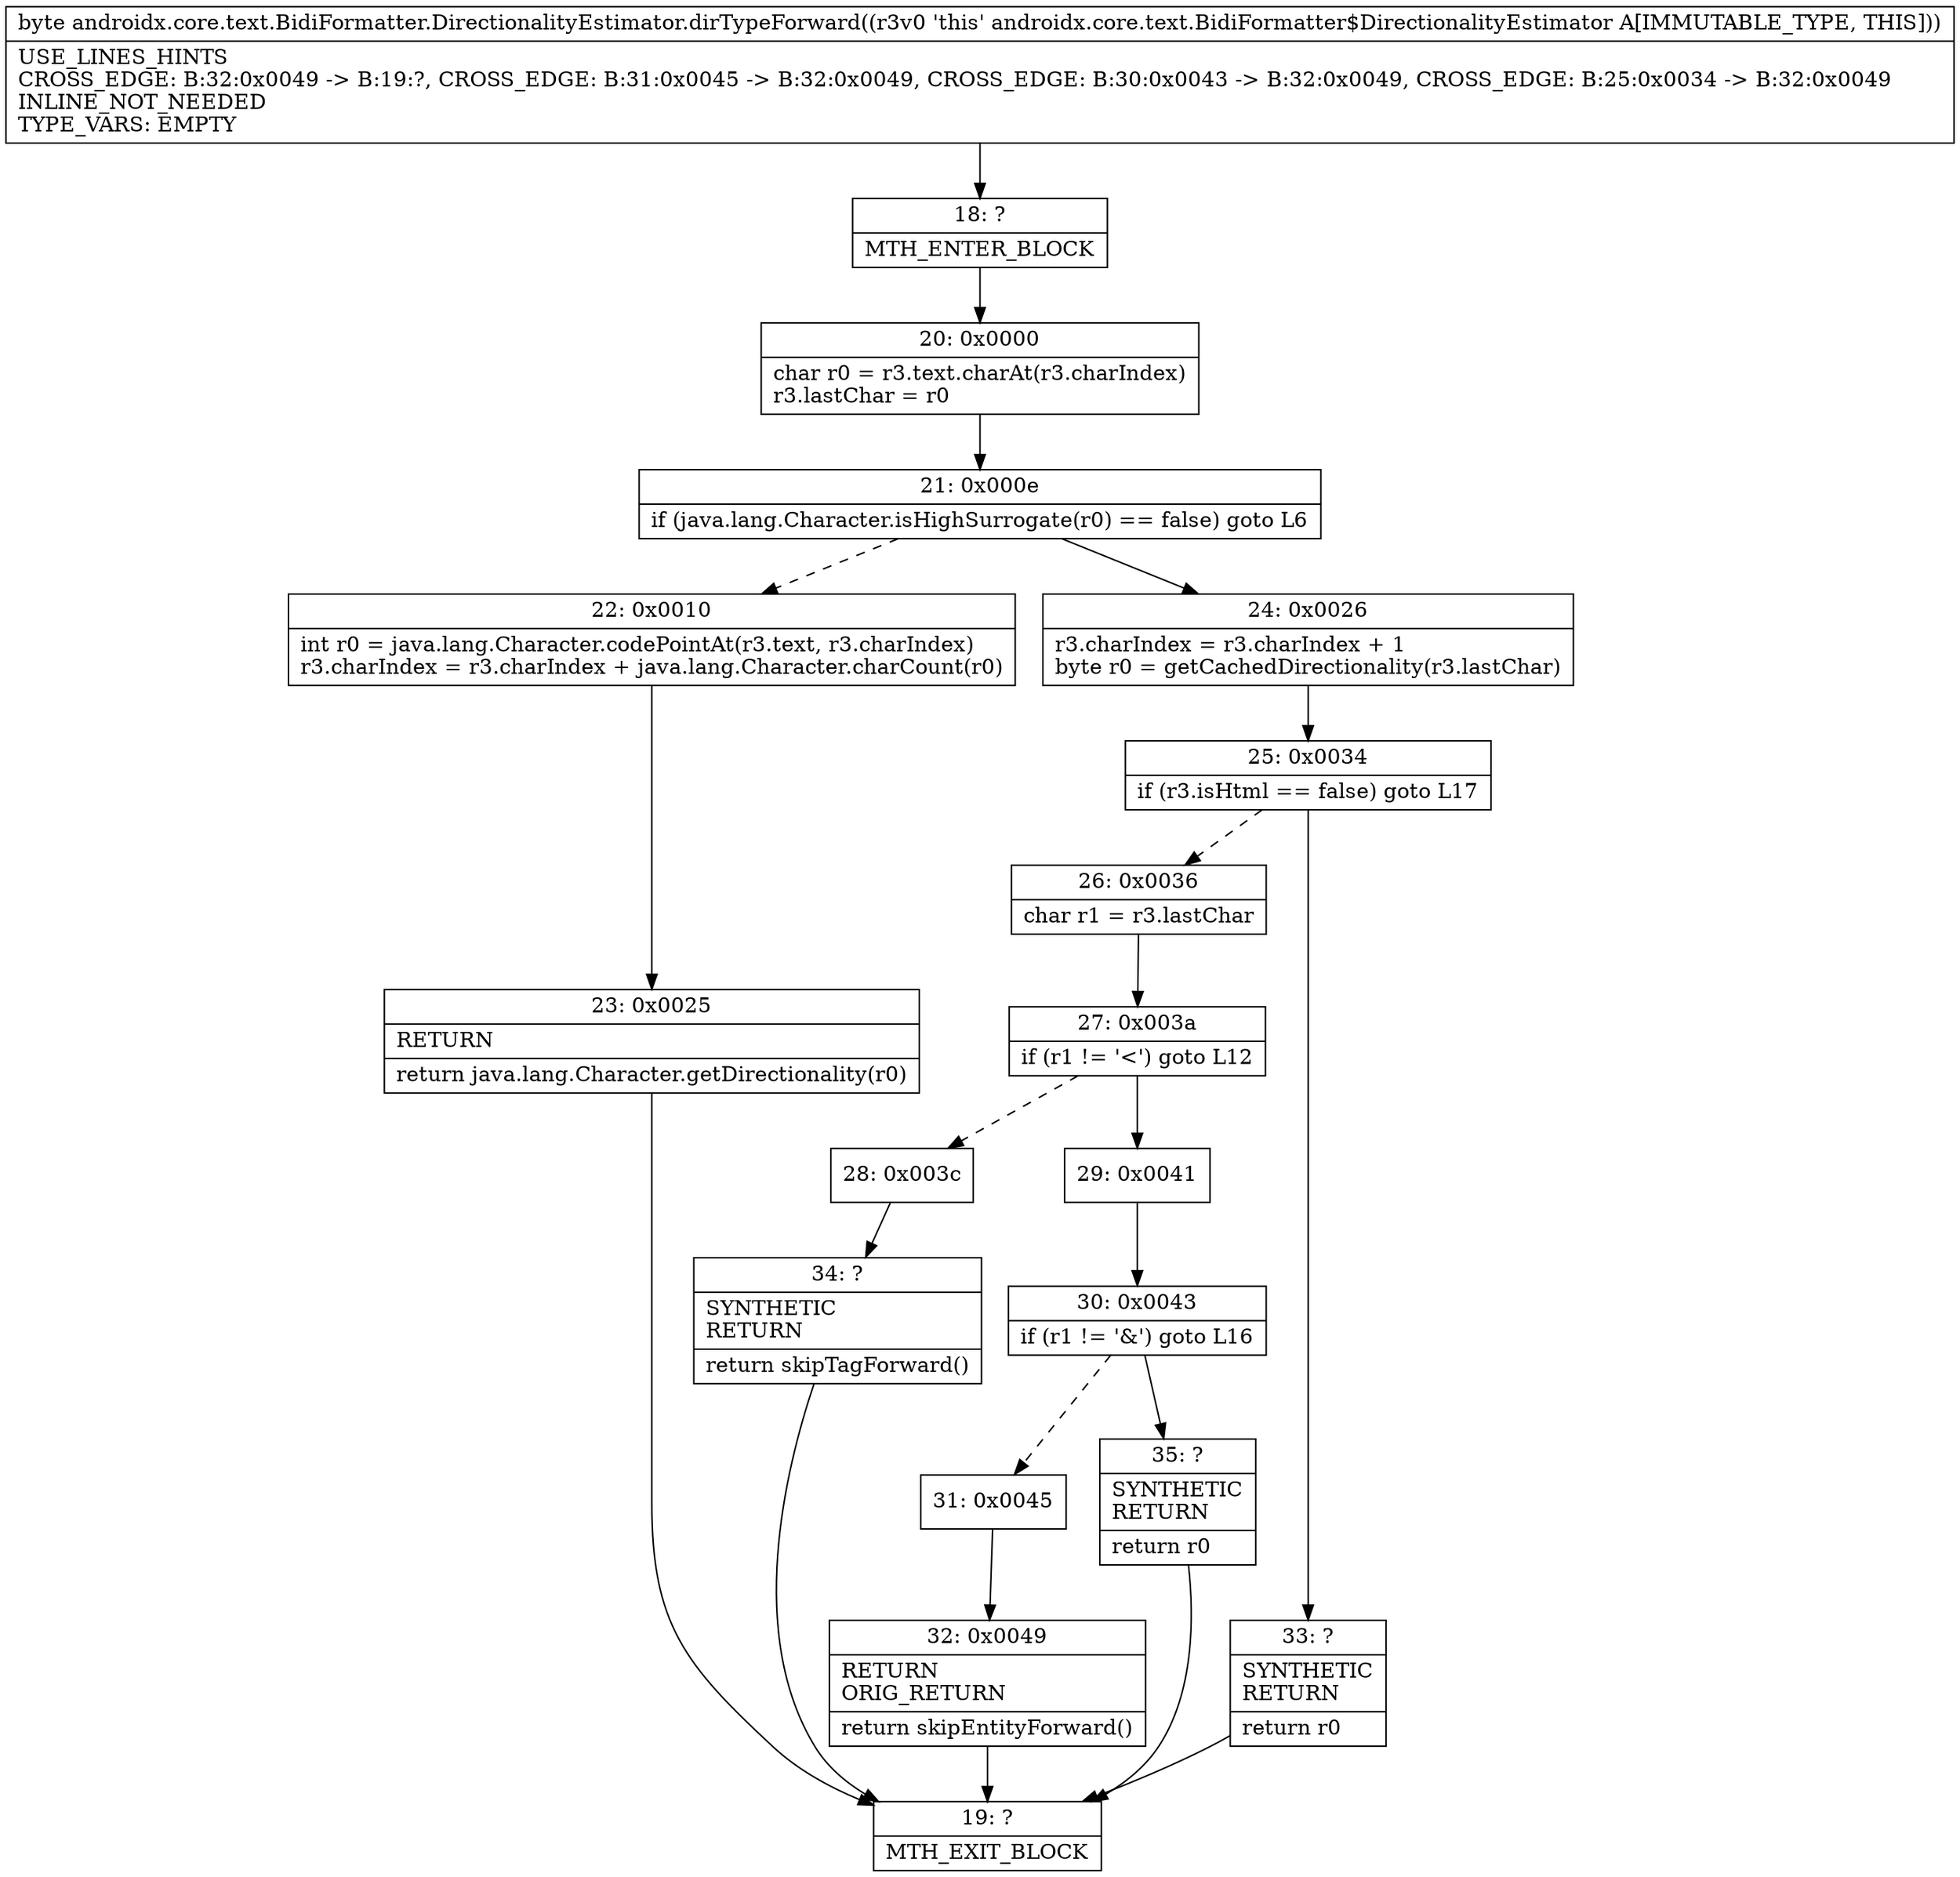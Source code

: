 digraph "CFG forandroidx.core.text.BidiFormatter.DirectionalityEstimator.dirTypeForward()B" {
Node_18 [shape=record,label="{18\:\ ?|MTH_ENTER_BLOCK\l}"];
Node_20 [shape=record,label="{20\:\ 0x0000|char r0 = r3.text.charAt(r3.charIndex)\lr3.lastChar = r0\l}"];
Node_21 [shape=record,label="{21\:\ 0x000e|if (java.lang.Character.isHighSurrogate(r0) == false) goto L6\l}"];
Node_22 [shape=record,label="{22\:\ 0x0010|int r0 = java.lang.Character.codePointAt(r3.text, r3.charIndex)\lr3.charIndex = r3.charIndex + java.lang.Character.charCount(r0)\l}"];
Node_23 [shape=record,label="{23\:\ 0x0025|RETURN\l|return java.lang.Character.getDirectionality(r0)\l}"];
Node_19 [shape=record,label="{19\:\ ?|MTH_EXIT_BLOCK\l}"];
Node_24 [shape=record,label="{24\:\ 0x0026|r3.charIndex = r3.charIndex + 1\lbyte r0 = getCachedDirectionality(r3.lastChar)\l}"];
Node_25 [shape=record,label="{25\:\ 0x0034|if (r3.isHtml == false) goto L17\l}"];
Node_26 [shape=record,label="{26\:\ 0x0036|char r1 = r3.lastChar\l}"];
Node_27 [shape=record,label="{27\:\ 0x003a|if (r1 != '\<') goto L12\l}"];
Node_28 [shape=record,label="{28\:\ 0x003c}"];
Node_34 [shape=record,label="{34\:\ ?|SYNTHETIC\lRETURN\l|return skipTagForward()\l}"];
Node_29 [shape=record,label="{29\:\ 0x0041}"];
Node_30 [shape=record,label="{30\:\ 0x0043|if (r1 != '&') goto L16\l}"];
Node_31 [shape=record,label="{31\:\ 0x0045}"];
Node_32 [shape=record,label="{32\:\ 0x0049|RETURN\lORIG_RETURN\l|return skipEntityForward()\l}"];
Node_35 [shape=record,label="{35\:\ ?|SYNTHETIC\lRETURN\l|return r0\l}"];
Node_33 [shape=record,label="{33\:\ ?|SYNTHETIC\lRETURN\l|return r0\l}"];
MethodNode[shape=record,label="{byte androidx.core.text.BidiFormatter.DirectionalityEstimator.dirTypeForward((r3v0 'this' androidx.core.text.BidiFormatter$DirectionalityEstimator A[IMMUTABLE_TYPE, THIS]))  | USE_LINES_HINTS\lCROSS_EDGE: B:32:0x0049 \-\> B:19:?, CROSS_EDGE: B:31:0x0045 \-\> B:32:0x0049, CROSS_EDGE: B:30:0x0043 \-\> B:32:0x0049, CROSS_EDGE: B:25:0x0034 \-\> B:32:0x0049\lINLINE_NOT_NEEDED\lTYPE_VARS: EMPTY\l}"];
MethodNode -> Node_18;Node_18 -> Node_20;
Node_20 -> Node_21;
Node_21 -> Node_22[style=dashed];
Node_21 -> Node_24;
Node_22 -> Node_23;
Node_23 -> Node_19;
Node_24 -> Node_25;
Node_25 -> Node_26[style=dashed];
Node_25 -> Node_33;
Node_26 -> Node_27;
Node_27 -> Node_28[style=dashed];
Node_27 -> Node_29;
Node_28 -> Node_34;
Node_34 -> Node_19;
Node_29 -> Node_30;
Node_30 -> Node_31[style=dashed];
Node_30 -> Node_35;
Node_31 -> Node_32;
Node_32 -> Node_19;
Node_35 -> Node_19;
Node_33 -> Node_19;
}

